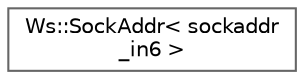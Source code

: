 digraph "Graphical Class Hierarchy"
{
 // LATEX_PDF_SIZE
  bgcolor="transparent";
  edge [fontname=Helvetica,fontsize=10,labelfontname=Helvetica,labelfontsize=10];
  node [fontname=Helvetica,fontsize=10,shape=box,height=0.2,width=0.4];
  rankdir="LR";
  Node0 [id="Node000000",label="Ws::SockAddr\< sockaddr\l_in6 \>",height=0.2,width=0.4,color="grey40", fillcolor="white", style="filled",URL="$class_ws_1_1_sock_addr_3_01sockaddr__in6_01_4.html",tooltip=" "];
}
